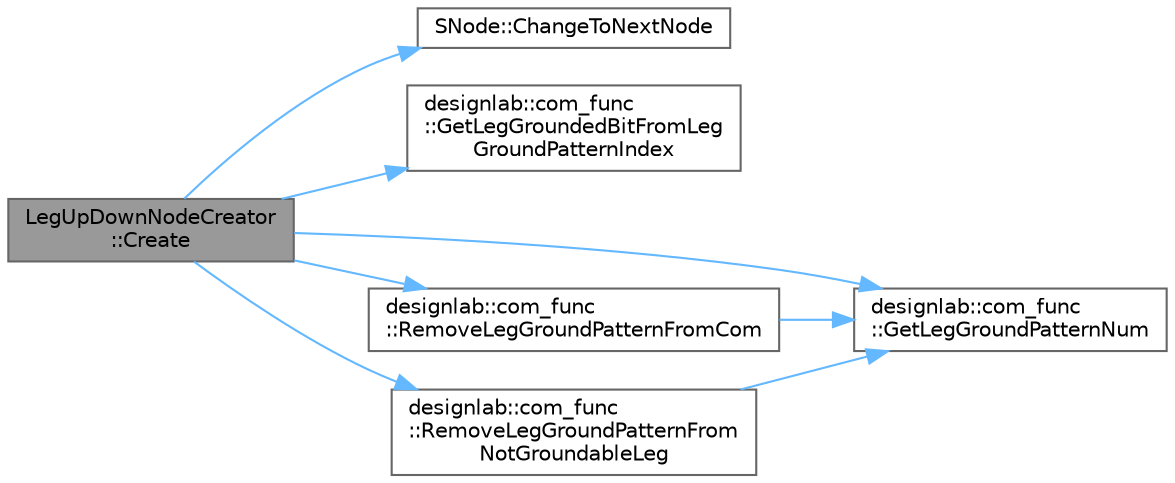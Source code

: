 digraph "LegUpDownNodeCreator::Create"
{
 // LATEX_PDF_SIZE
  bgcolor="transparent";
  edge [fontname=Helvetica,fontsize=10,labelfontname=Helvetica,labelfontsize=10];
  node [fontname=Helvetica,fontsize=10,shape=box,height=0.2,width=0.4];
  rankdir="LR";
  Node1 [id="Node000001",label="LegUpDownNodeCreator\l::Create",height=0.2,width=0.4,color="gray40", fillcolor="grey60", style="filled", fontcolor="black",tooltip="現在のノードから次のノード群を生成する"];
  Node1 -> Node2 [id="edge1_Node000001_Node000002",color="steelblue1",style="solid",tooltip=" "];
  Node2 [id="Node000002",label="SNode::ChangeToNextNode",height=0.2,width=0.4,color="grey40", fillcolor="white", style="filled",URL="$struct_s_node.html#a68e5a77384fb5aeaa49002a88ccf28eb",tooltip="次の動作を設定する関数．"];
  Node1 -> Node3 [id="edge2_Node000001_Node000003",color="steelblue1",style="solid",tooltip=" "];
  Node3 [id="Node000003",label="designlab::com_func\l::GetLegGroundedBitFromLeg\lGroundPatternIndex",height=0.2,width=0.4,color="grey40", fillcolor="white", style="filled",URL="$namespacedesignlab_1_1com__func.html#a6e089548580a21729e4c73f4564b8640",tooltip="脚の接地パターンの番号から，その脚の接地パターンを返す．"];
  Node1 -> Node4 [id="edge3_Node000001_Node000004",color="steelblue1",style="solid",tooltip=" "];
  Node4 [id="Node000004",label="designlab::com_func\l::GetLegGroundPatternNum",height=0.2,width=0.4,color="grey40", fillcolor="white", style="filled",URL="$namespacedesignlab_1_1com__func.html#a32f26cf991322f7e7cc4ea68213967a7",tooltip="脚の接地パターンの総数を返す．"];
  Node1 -> Node5 [id="edge4_Node000001_Node000005",color="steelblue1",style="solid",tooltip=" "];
  Node5 [id="Node000005",label="designlab::com_func\l::RemoveLegGroundPatternFromCom",height=0.2,width=0.4,color="grey40", fillcolor="white", style="filled",URL="$namespacedesignlab_1_1com__func.html#abd240e18ddb47a04f7520411cba131df",tooltip="離散化された重心位置から，その重心位置では取り得ない脚接地パターンをfalseにする．"];
  Node5 -> Node4 [id="edge5_Node000005_Node000004",color="steelblue1",style="solid",tooltip=" "];
  Node1 -> Node6 [id="edge6_Node000001_Node000006",color="steelblue1",style="solid",tooltip=" "];
  Node6 [id="Node000006",label="designlab::com_func\l::RemoveLegGroundPatternFrom\lNotGroundableLeg",height=0.2,width=0.4,color="grey40", fillcolor="white", style="filled",URL="$namespacedesignlab_1_1com__func.html#a74a1a63939a7629f879caeb6c398c174",tooltip=" "];
  Node6 -> Node4 [id="edge7_Node000006_Node000004",color="steelblue1",style="solid",tooltip=" "];
}
